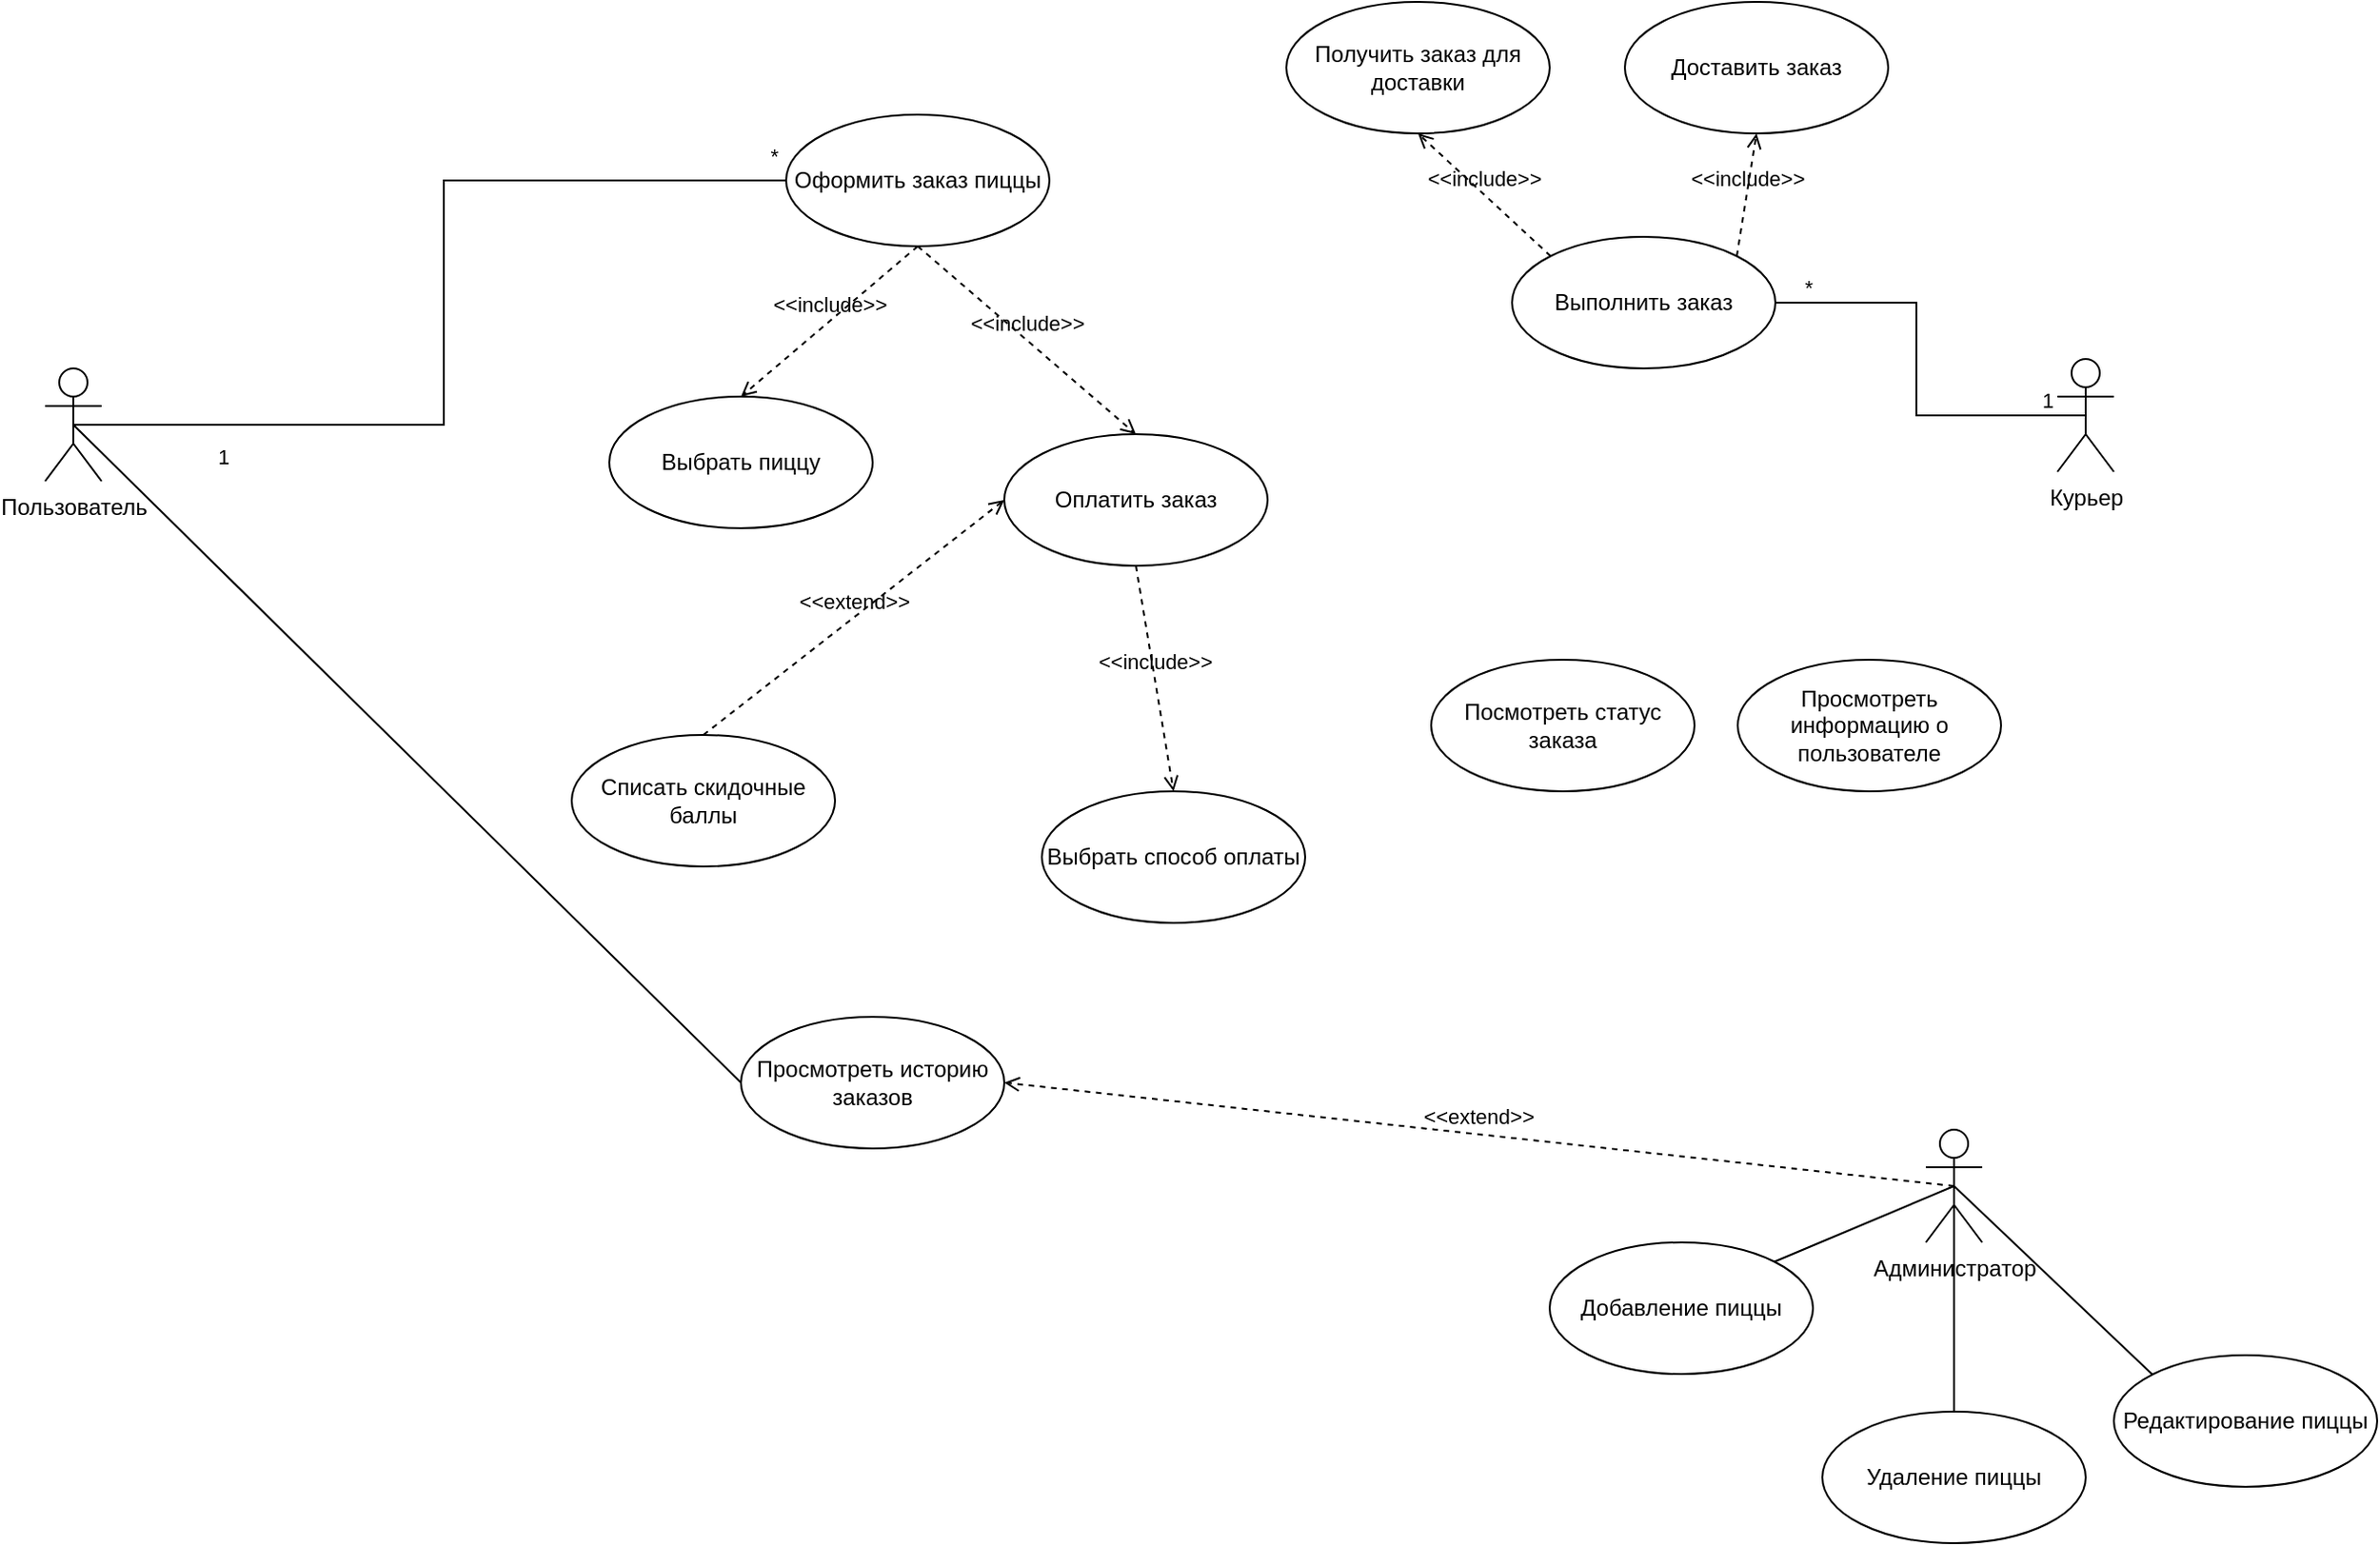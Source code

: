 <mxfile version="23.1.1" type="github">
  <diagram id="C5RBs43oDa-KdzZeNtuy" name="Page-1">
    <mxGraphModel dx="2555" dy="950" grid="1" gridSize="10" guides="1" tooltips="1" connect="1" arrows="1" fold="1" page="1" pageScale="1" pageWidth="827" pageHeight="1169" math="0" shadow="0">
      <root>
        <mxCell id="WIyWlLk6GJQsqaUBKTNV-0" />
        <mxCell id="WIyWlLk6GJQsqaUBKTNV-1" parent="WIyWlLk6GJQsqaUBKTNV-0" />
        <mxCell id="ogddcwHwpUtWEeZLLDmB-26" value="Пользователь" style="shape=umlActor;verticalLabelPosition=bottom;verticalAlign=top;html=1;outlineConnect=0;labelPosition=center;align=center;" parent="WIyWlLk6GJQsqaUBKTNV-1" vertex="1">
          <mxGeometry x="-50" y="1055" width="30" height="60" as="geometry" />
        </mxCell>
        <mxCell id="ogddcwHwpUtWEeZLLDmB-33" value="Курьер" style="shape=umlActor;verticalLabelPosition=bottom;verticalAlign=top;html=1;outlineConnect=0;labelPosition=center;align=center;" parent="WIyWlLk6GJQsqaUBKTNV-1" vertex="1">
          <mxGeometry x="1020" y="1050" width="30" height="60" as="geometry" />
        </mxCell>
        <mxCell id="ogddcwHwpUtWEeZLLDmB-20" value="Выбрать пиццу" style="ellipse;whiteSpace=wrap;html=1;" parent="WIyWlLk6GJQsqaUBKTNV-1" vertex="1">
          <mxGeometry x="250" y="1070" width="140" height="70" as="geometry" />
        </mxCell>
        <mxCell id="ogddcwHwpUtWEeZLLDmB-2" value="Оформить заказ пиццы" style="ellipse;whiteSpace=wrap;html=1;" parent="WIyWlLk6GJQsqaUBKTNV-1" vertex="1">
          <mxGeometry x="344" y="920" width="140" height="70" as="geometry" />
        </mxCell>
        <mxCell id="ogddcwHwpUtWEeZLLDmB-36" value="Доставить заказ" style="ellipse;whiteSpace=wrap;html=1;" parent="WIyWlLk6GJQsqaUBKTNV-1" vertex="1">
          <mxGeometry x="790" y="860" width="140" height="70" as="geometry" />
        </mxCell>
        <mxCell id="ogddcwHwpUtWEeZLLDmB-22" value="Списать скидочные баллы" style="ellipse;whiteSpace=wrap;html=1;" parent="WIyWlLk6GJQsqaUBKTNV-1" vertex="1">
          <mxGeometry x="230" y="1250" width="140" height="70" as="geometry" />
        </mxCell>
        <mxCell id="ogddcwHwpUtWEeZLLDmB-21" value="Оплатить заказ" style="ellipse;whiteSpace=wrap;html=1;" parent="WIyWlLk6GJQsqaUBKTNV-1" vertex="1">
          <mxGeometry x="460" y="1090" width="140" height="70" as="geometry" />
        </mxCell>
        <mxCell id="ogddcwHwpUtWEeZLLDmB-23" value="Выбрать способ оплаты" style="ellipse;whiteSpace=wrap;html=1;" parent="WIyWlLk6GJQsqaUBKTNV-1" vertex="1">
          <mxGeometry x="480" y="1280" width="140" height="70" as="geometry" />
        </mxCell>
        <mxCell id="ogddcwHwpUtWEeZLLDmB-25" value="Выполнить заказ" style="ellipse;whiteSpace=wrap;html=1;" parent="WIyWlLk6GJQsqaUBKTNV-1" vertex="1">
          <mxGeometry x="730" y="985" width="140" height="70" as="geometry" />
        </mxCell>
        <mxCell id="ogddcwHwpUtWEeZLLDmB-38" value="Просмотреть историю заказов" style="ellipse;whiteSpace=wrap;html=1;" parent="WIyWlLk6GJQsqaUBKTNV-1" vertex="1">
          <mxGeometry x="320" y="1400" width="140" height="70" as="geometry" />
        </mxCell>
        <mxCell id="Z-iwIUZHb4X36fMMWSx2-0" value="" style="endArrow=none;html=1;rounded=0;exitX=0.5;exitY=0.5;exitDx=0;exitDy=0;exitPerimeter=0;entryX=0;entryY=0.5;entryDx=0;entryDy=0;" edge="1" parent="WIyWlLk6GJQsqaUBKTNV-1" source="ogddcwHwpUtWEeZLLDmB-26" target="ogddcwHwpUtWEeZLLDmB-38">
          <mxGeometry width="50" height="50" relative="1" as="geometry">
            <mxPoint x="170" y="990" as="sourcePoint" />
            <mxPoint x="220" y="940" as="targetPoint" />
          </mxGeometry>
        </mxCell>
        <mxCell id="Z-iwIUZHb4X36fMMWSx2-3" value="&amp;lt;&amp;lt;include&amp;gt;&amp;gt;" style="html=1;verticalAlign=bottom;labelBackgroundColor=none;endArrow=open;endFill=0;dashed=1;rounded=0;exitX=0.5;exitY=1;exitDx=0;exitDy=0;entryX=0.5;entryY=0;entryDx=0;entryDy=0;" edge="1" parent="WIyWlLk6GJQsqaUBKTNV-1" source="ogddcwHwpUtWEeZLLDmB-2" target="ogddcwHwpUtWEeZLLDmB-20">
          <mxGeometry width="160" relative="1" as="geometry">
            <mxPoint x="380" y="1030" as="sourcePoint" />
            <mxPoint x="540" y="1030" as="targetPoint" />
          </mxGeometry>
        </mxCell>
        <mxCell id="Z-iwIUZHb4X36fMMWSx2-4" value="&amp;lt;&amp;lt;include&amp;gt;&amp;gt;" style="html=1;verticalAlign=bottom;labelBackgroundColor=none;endArrow=open;endFill=0;dashed=1;rounded=0;exitX=0.5;exitY=1;exitDx=0;exitDy=0;entryX=0.5;entryY=0;entryDx=0;entryDy=0;" edge="1" parent="WIyWlLk6GJQsqaUBKTNV-1" source="ogddcwHwpUtWEeZLLDmB-2" target="ogddcwHwpUtWEeZLLDmB-21">
          <mxGeometry width="160" relative="1" as="geometry">
            <mxPoint x="530" y="1010" as="sourcePoint" />
            <mxPoint x="436" y="1090" as="targetPoint" />
          </mxGeometry>
        </mxCell>
        <mxCell id="Z-iwIUZHb4X36fMMWSx2-5" value="&amp;lt;&amp;lt;include&amp;gt;&amp;gt;" style="html=1;verticalAlign=bottom;labelBackgroundColor=none;endArrow=open;endFill=0;dashed=1;rounded=0;exitX=0.5;exitY=1;exitDx=0;exitDy=0;entryX=0.5;entryY=0;entryDx=0;entryDy=0;" edge="1" parent="WIyWlLk6GJQsqaUBKTNV-1" source="ogddcwHwpUtWEeZLLDmB-21" target="ogddcwHwpUtWEeZLLDmB-23">
          <mxGeometry width="160" relative="1" as="geometry">
            <mxPoint x="514" y="1220" as="sourcePoint" />
            <mxPoint x="420" y="1300" as="targetPoint" />
          </mxGeometry>
        </mxCell>
        <mxCell id="Z-iwIUZHb4X36fMMWSx2-6" value="&amp;lt;&amp;lt;extend&amp;gt;&amp;gt;" style="html=1;verticalAlign=bottom;labelBackgroundColor=none;endArrow=open;endFill=0;dashed=1;rounded=0;exitX=0.5;exitY=0;exitDx=0;exitDy=0;entryX=0;entryY=0.5;entryDx=0;entryDy=0;" edge="1" parent="WIyWlLk6GJQsqaUBKTNV-1" source="ogddcwHwpUtWEeZLLDmB-22" target="ogddcwHwpUtWEeZLLDmB-21">
          <mxGeometry width="160" relative="1" as="geometry">
            <mxPoint x="438" y="1190" as="sourcePoint" />
            <mxPoint x="344" y="1270" as="targetPoint" />
          </mxGeometry>
        </mxCell>
        <mxCell id="Z-iwIUZHb4X36fMMWSx2-7" value="" style="endArrow=none;html=1;edgeStyle=orthogonalEdgeStyle;rounded=0;exitX=0.5;exitY=0.5;exitDx=0;exitDy=0;exitPerimeter=0;entryX=1;entryY=0.5;entryDx=0;entryDy=0;" edge="1" parent="WIyWlLk6GJQsqaUBKTNV-1" source="ogddcwHwpUtWEeZLLDmB-33" target="ogddcwHwpUtWEeZLLDmB-25">
          <mxGeometry relative="1" as="geometry">
            <mxPoint x="940" y="1190" as="sourcePoint" />
            <mxPoint x="1100" y="1190" as="targetPoint" />
          </mxGeometry>
        </mxCell>
        <mxCell id="Z-iwIUZHb4X36fMMWSx2-8" value="1" style="edgeLabel;resizable=0;html=1;align=left;verticalAlign=bottom;" connectable="0" vertex="1" parent="Z-iwIUZHb4X36fMMWSx2-7">
          <mxGeometry x="-1" relative="1" as="geometry">
            <mxPoint x="-25" as="offset" />
          </mxGeometry>
        </mxCell>
        <mxCell id="Z-iwIUZHb4X36fMMWSx2-9" value="*" style="edgeLabel;resizable=0;html=1;align=right;verticalAlign=bottom;" connectable="0" vertex="1" parent="Z-iwIUZHb4X36fMMWSx2-7">
          <mxGeometry x="1" relative="1" as="geometry">
            <mxPoint x="20" as="offset" />
          </mxGeometry>
        </mxCell>
        <mxCell id="Z-iwIUZHb4X36fMMWSx2-11" value="" style="endArrow=none;html=1;edgeStyle=orthogonalEdgeStyle;rounded=0;exitX=0.5;exitY=0.5;exitDx=0;exitDy=0;exitPerimeter=0;entryX=0;entryY=0.5;entryDx=0;entryDy=0;" edge="1" parent="WIyWlLk6GJQsqaUBKTNV-1" source="ogddcwHwpUtWEeZLLDmB-26" target="ogddcwHwpUtWEeZLLDmB-2">
          <mxGeometry relative="1" as="geometry">
            <mxPoint x="255" y="1080" as="sourcePoint" />
            <mxPoint x="120" y="1100" as="targetPoint" />
            <Array as="points">
              <mxPoint x="162" y="1085" />
              <mxPoint x="162" y="955" />
            </Array>
          </mxGeometry>
        </mxCell>
        <mxCell id="Z-iwIUZHb4X36fMMWSx2-12" value="1" style="edgeLabel;resizable=0;html=1;align=left;verticalAlign=bottom;" connectable="0" vertex="1" parent="Z-iwIUZHb4X36fMMWSx2-11">
          <mxGeometry x="-1" relative="1" as="geometry">
            <mxPoint x="75" y="25" as="offset" />
          </mxGeometry>
        </mxCell>
        <mxCell id="Z-iwIUZHb4X36fMMWSx2-13" value="*" style="edgeLabel;resizable=0;html=1;align=right;verticalAlign=bottom;" connectable="0" vertex="1" parent="Z-iwIUZHb4X36fMMWSx2-11">
          <mxGeometry x="1" relative="1" as="geometry">
            <mxPoint x="-4" y="-5" as="offset" />
          </mxGeometry>
        </mxCell>
        <mxCell id="Z-iwIUZHb4X36fMMWSx2-17" value="Просмотреть информацию о пользователе" style="ellipse;whiteSpace=wrap;html=1;" vertex="1" parent="WIyWlLk6GJQsqaUBKTNV-1">
          <mxGeometry x="850" y="1210" width="140" height="70" as="geometry" />
        </mxCell>
        <mxCell id="Z-iwIUZHb4X36fMMWSx2-18" value="Посмотреть статус заказа" style="ellipse;whiteSpace=wrap;html=1;" vertex="1" parent="WIyWlLk6GJQsqaUBKTNV-1">
          <mxGeometry x="687" y="1210" width="140" height="70" as="geometry" />
        </mxCell>
        <mxCell id="Z-iwIUZHb4X36fMMWSx2-19" value="Администратор" style="shape=umlActor;verticalLabelPosition=bottom;verticalAlign=top;html=1;outlineConnect=0;labelPosition=center;align=center;" vertex="1" parent="WIyWlLk6GJQsqaUBKTNV-1">
          <mxGeometry x="950" y="1460" width="30" height="60" as="geometry" />
        </mxCell>
        <mxCell id="Z-iwIUZHb4X36fMMWSx2-22" value="Получить заказ для доставки" style="ellipse;whiteSpace=wrap;html=1;" vertex="1" parent="WIyWlLk6GJQsqaUBKTNV-1">
          <mxGeometry x="610" y="860" width="140" height="70" as="geometry" />
        </mxCell>
        <mxCell id="Z-iwIUZHb4X36fMMWSx2-23" value="&amp;lt;&amp;lt;include&amp;gt;&amp;gt;" style="html=1;verticalAlign=bottom;labelBackgroundColor=none;endArrow=open;endFill=0;dashed=1;rounded=0;exitX=0;exitY=0;exitDx=0;exitDy=0;entryX=0.5;entryY=1;entryDx=0;entryDy=0;" edge="1" parent="WIyWlLk6GJQsqaUBKTNV-1" source="ogddcwHwpUtWEeZLLDmB-25" target="Z-iwIUZHb4X36fMMWSx2-22">
          <mxGeometry width="160" relative="1" as="geometry">
            <mxPoint x="690" y="970" as="sourcePoint" />
            <mxPoint x="710" y="1090" as="targetPoint" />
          </mxGeometry>
        </mxCell>
        <mxCell id="Z-iwIUZHb4X36fMMWSx2-24" value="&amp;lt;&amp;lt;include&amp;gt;&amp;gt;" style="html=1;verticalAlign=bottom;labelBackgroundColor=none;endArrow=open;endFill=0;dashed=1;rounded=0;exitX=1;exitY=0;exitDx=0;exitDy=0;entryX=0.5;entryY=1;entryDx=0;entryDy=0;" edge="1" parent="WIyWlLk6GJQsqaUBKTNV-1" source="ogddcwHwpUtWEeZLLDmB-25" target="ogddcwHwpUtWEeZLLDmB-36">
          <mxGeometry width="160" relative="1" as="geometry">
            <mxPoint x="820" y="1070" as="sourcePoint" />
            <mxPoint x="840" y="1190" as="targetPoint" />
          </mxGeometry>
        </mxCell>
        <mxCell id="Z-iwIUZHb4X36fMMWSx2-26" value="Удаление пиццы" style="ellipse;whiteSpace=wrap;html=1;" vertex="1" parent="WIyWlLk6GJQsqaUBKTNV-1">
          <mxGeometry x="895" y="1610" width="140" height="70" as="geometry" />
        </mxCell>
        <mxCell id="Z-iwIUZHb4X36fMMWSx2-27" value="Редактирование пиццы" style="ellipse;whiteSpace=wrap;html=1;" vertex="1" parent="WIyWlLk6GJQsqaUBKTNV-1">
          <mxGeometry x="1050" y="1580" width="140" height="70" as="geometry" />
        </mxCell>
        <mxCell id="Z-iwIUZHb4X36fMMWSx2-28" value="Добавление пиццы" style="ellipse;whiteSpace=wrap;html=1;" vertex="1" parent="WIyWlLk6GJQsqaUBKTNV-1">
          <mxGeometry x="750" y="1520" width="140" height="70" as="geometry" />
        </mxCell>
        <mxCell id="Z-iwIUZHb4X36fMMWSx2-29" value="" style="endArrow=none;html=1;rounded=0;exitX=0.5;exitY=0.5;exitDx=0;exitDy=0;exitPerimeter=0;entryX=1;entryY=0;entryDx=0;entryDy=0;" edge="1" parent="WIyWlLk6GJQsqaUBKTNV-1" source="Z-iwIUZHb4X36fMMWSx2-19" target="Z-iwIUZHb4X36fMMWSx2-28">
          <mxGeometry width="50" height="50" relative="1" as="geometry">
            <mxPoint x="960" y="1680" as="sourcePoint" />
            <mxPoint x="1235" y="1420" as="targetPoint" />
          </mxGeometry>
        </mxCell>
        <mxCell id="Z-iwIUZHb4X36fMMWSx2-30" value="" style="endArrow=none;html=1;rounded=0;entryX=0.5;entryY=0;entryDx=0;entryDy=0;exitX=0.5;exitY=0.5;exitDx=0;exitDy=0;exitPerimeter=0;" edge="1" parent="WIyWlLk6GJQsqaUBKTNV-1" source="Z-iwIUZHb4X36fMMWSx2-19" target="Z-iwIUZHb4X36fMMWSx2-26">
          <mxGeometry width="50" height="50" relative="1" as="geometry">
            <mxPoint x="960" y="1490" as="sourcePoint" />
            <mxPoint x="1215" y="1275" as="targetPoint" />
          </mxGeometry>
        </mxCell>
        <mxCell id="Z-iwIUZHb4X36fMMWSx2-31" value="" style="endArrow=none;html=1;rounded=0;exitX=0;exitY=0;exitDx=0;exitDy=0;entryX=0.5;entryY=0.5;entryDx=0;entryDy=0;entryPerimeter=0;" edge="1" parent="WIyWlLk6GJQsqaUBKTNV-1" source="Z-iwIUZHb4X36fMMWSx2-27" target="Z-iwIUZHb4X36fMMWSx2-19">
          <mxGeometry width="50" height="50" relative="1" as="geometry">
            <mxPoint x="790" y="1754" as="sourcePoint" />
            <mxPoint x="1065" y="1494" as="targetPoint" />
          </mxGeometry>
        </mxCell>
        <mxCell id="Z-iwIUZHb4X36fMMWSx2-33" value="&amp;lt;&amp;lt;extend&amp;gt;&amp;gt;" style="html=1;verticalAlign=bottom;labelBackgroundColor=none;endArrow=open;endFill=0;dashed=1;rounded=0;exitX=0.5;exitY=0.5;exitDx=0;exitDy=0;entryX=1;entryY=0.5;entryDx=0;entryDy=0;exitPerimeter=0;" edge="1" parent="WIyWlLk6GJQsqaUBKTNV-1" source="Z-iwIUZHb4X36fMMWSx2-19" target="ogddcwHwpUtWEeZLLDmB-38">
          <mxGeometry width="160" relative="1" as="geometry">
            <mxPoint x="500" y="1565" as="sourcePoint" />
            <mxPoint x="660" y="1440" as="targetPoint" />
          </mxGeometry>
        </mxCell>
      </root>
    </mxGraphModel>
  </diagram>
</mxfile>
